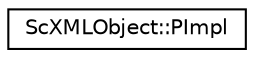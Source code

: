 digraph "Graphical Class Hierarchy"
{
 // LATEX_PDF_SIZE
  edge [fontname="Helvetica",fontsize="10",labelfontname="Helvetica",labelfontsize="10"];
  node [fontname="Helvetica",fontsize="10",shape=record];
  rankdir="LR";
  Node0 [label="ScXMLObject::PImpl",height=0.2,width=0.4,color="black", fillcolor="white", style="filled",URL="$classScXMLObject_1_1PImpl.html",tooltip=" "];
}
